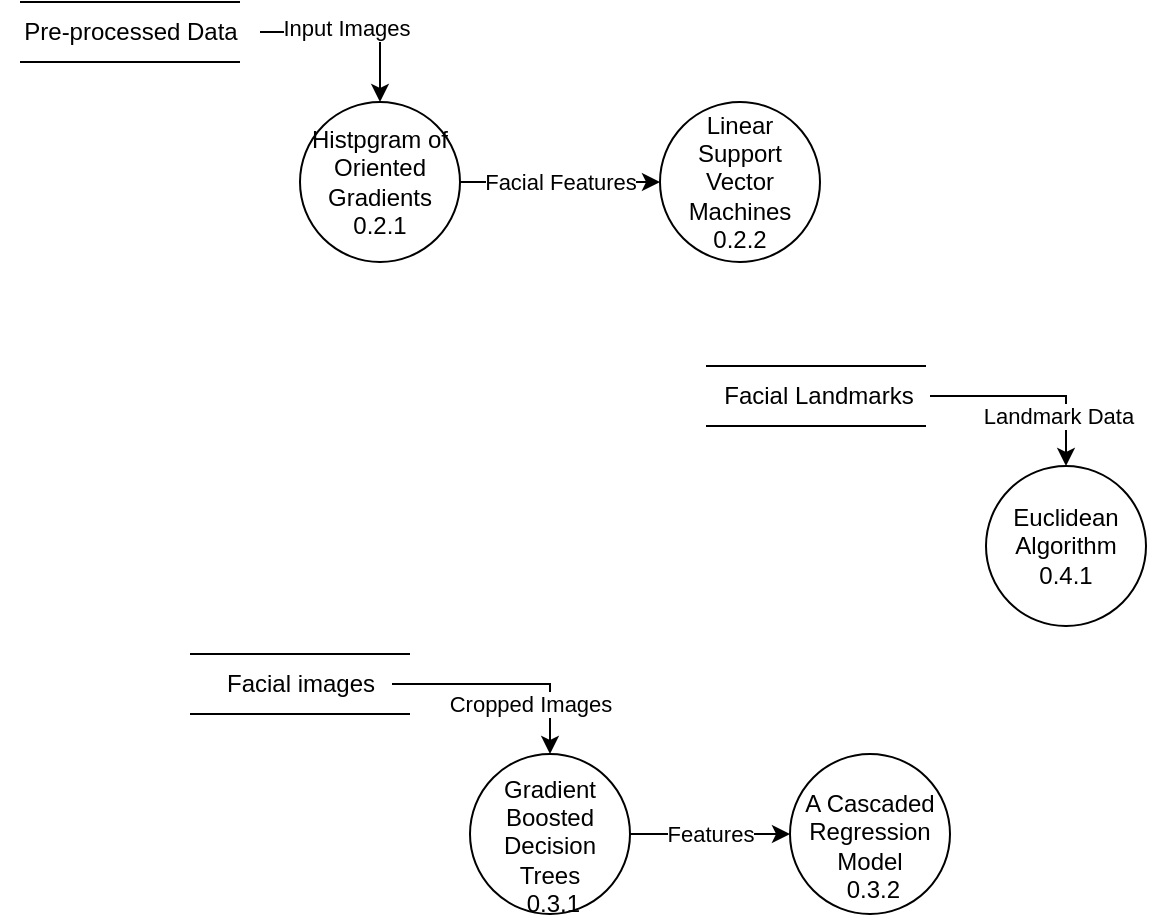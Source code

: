 <mxfile version="21.0.8" type="github">
  <diagram name="Page-1" id="Fe1sL8hSDDjLGrG8WN3V">
    <mxGraphModel dx="792" dy="597" grid="0" gridSize="10" guides="1" tooltips="1" connect="1" arrows="1" fold="1" page="1" pageScale="1" pageWidth="850" pageHeight="1100" math="0" shadow="0">
      <root>
        <mxCell id="0" />
        <mxCell id="1" parent="0" />
        <mxCell id="VW14tIE7hExinmx6P18e-1" value="Linear Support Vector Machines&lt;br&gt;0.2.2" style="ellipse;whiteSpace=wrap;html=1;aspect=fixed;" parent="1" vertex="1">
          <mxGeometry x="370" y="110" width="80" height="80" as="geometry" />
        </mxCell>
        <mxCell id="VW14tIE7hExinmx6P18e-9" value="Facial Features" style="edgeStyle=orthogonalEdgeStyle;rounded=0;orthogonalLoop=1;jettySize=auto;html=1;entryX=0;entryY=0.5;entryDx=0;entryDy=0;" parent="1" source="VW14tIE7hExinmx6P18e-2" target="VW14tIE7hExinmx6P18e-1" edge="1">
          <mxGeometry relative="1" as="geometry" />
        </mxCell>
        <mxCell id="VW14tIE7hExinmx6P18e-2" value="Histpgram of Oriented Gradients&lt;br&gt;0.2.1" style="ellipse;whiteSpace=wrap;html=1;aspect=fixed;" parent="1" vertex="1">
          <mxGeometry x="190" y="110" width="80" height="80" as="geometry" />
        </mxCell>
        <mxCell id="VW14tIE7hExinmx6P18e-4" value="" style="endArrow=none;html=1;rounded=0;" parent="1" edge="1">
          <mxGeometry width="50" height="50" relative="1" as="geometry">
            <mxPoint x="50" y="90" as="sourcePoint" />
            <mxPoint x="160" y="90" as="targetPoint" />
          </mxGeometry>
        </mxCell>
        <mxCell id="VW14tIE7hExinmx6P18e-6" value="" style="edgeStyle=orthogonalEdgeStyle;rounded=0;orthogonalLoop=1;jettySize=auto;html=1;" parent="1" source="VW14tIE7hExinmx6P18e-5" target="VW14tIE7hExinmx6P18e-2" edge="1">
          <mxGeometry relative="1" as="geometry" />
        </mxCell>
        <mxCell id="VW14tIE7hExinmx6P18e-8" value="Input Images" style="edgeLabel;html=1;align=center;verticalAlign=middle;resizable=0;points=[];" parent="VW14tIE7hExinmx6P18e-6" vertex="1" connectable="0">
          <mxGeometry x="-0.095" y="2" relative="1" as="geometry">
            <mxPoint as="offset" />
          </mxGeometry>
        </mxCell>
        <mxCell id="VW14tIE7hExinmx6P18e-5" value="Pre-processed Data" style="text;html=1;align=center;verticalAlign=middle;resizable=0;points=[];autosize=1;strokeColor=none;fillColor=none;" parent="1" vertex="1">
          <mxGeometry x="40" y="60" width="130" height="30" as="geometry" />
        </mxCell>
        <mxCell id="VW14tIE7hExinmx6P18e-7" value="" style="endArrow=none;html=1;rounded=0;" parent="1" edge="1">
          <mxGeometry width="50" height="50" relative="1" as="geometry">
            <mxPoint x="50" y="60" as="sourcePoint" />
            <mxPoint x="160" y="60" as="targetPoint" />
          </mxGeometry>
        </mxCell>
        <mxCell id="o5_b7mQKbbgYE1T6-sHt-4" value="Features" style="edgeStyle=orthogonalEdgeStyle;rounded=0;orthogonalLoop=1;jettySize=auto;html=1;" edge="1" parent="1" source="VW14tIE7hExinmx6P18e-10" target="o5_b7mQKbbgYE1T6-sHt-3">
          <mxGeometry relative="1" as="geometry" />
        </mxCell>
        <mxCell id="VW14tIE7hExinmx6P18e-10" value="&lt;p class=&quot;MsoNormal&quot;&gt;&lt;/p&gt;Gradient Boosted Decision Trees&lt;br&gt;&amp;nbsp;0.3.1" style="ellipse;whiteSpace=wrap;html=1;aspect=fixed;" parent="1" vertex="1">
          <mxGeometry x="275" y="436" width="80" height="80" as="geometry" />
        </mxCell>
        <mxCell id="VW14tIE7hExinmx6P18e-11" value="" style="endArrow=none;html=1;rounded=0;" parent="1" edge="1">
          <mxGeometry width="50" height="50" relative="1" as="geometry">
            <mxPoint x="135" y="416" as="sourcePoint" />
            <mxPoint x="245" y="416" as="targetPoint" />
          </mxGeometry>
        </mxCell>
        <mxCell id="VW14tIE7hExinmx6P18e-12" value="" style="edgeStyle=orthogonalEdgeStyle;rounded=0;orthogonalLoop=1;jettySize=auto;html=1;" parent="1" source="VW14tIE7hExinmx6P18e-14" target="VW14tIE7hExinmx6P18e-10" edge="1">
          <mxGeometry relative="1" as="geometry" />
        </mxCell>
        <mxCell id="VW14tIE7hExinmx6P18e-13" value="Cropped Images" style="edgeLabel;html=1;align=center;verticalAlign=middle;resizable=0;points=[];" parent="VW14tIE7hExinmx6P18e-12" vertex="1" connectable="0">
          <mxGeometry x="-0.095" y="2" relative="1" as="geometry">
            <mxPoint x="17" y="12" as="offset" />
          </mxGeometry>
        </mxCell>
        <mxCell id="VW14tIE7hExinmx6P18e-14" value="Facial images" style="text;html=1;align=center;verticalAlign=middle;resizable=0;points=[];autosize=1;strokeColor=none;fillColor=none;" parent="1" vertex="1">
          <mxGeometry x="144" y="388" width="92" height="26" as="geometry" />
        </mxCell>
        <mxCell id="VW14tIE7hExinmx6P18e-15" value="" style="endArrow=none;html=1;rounded=0;" parent="1" edge="1">
          <mxGeometry width="50" height="50" relative="1" as="geometry">
            <mxPoint x="135" y="386" as="sourcePoint" />
            <mxPoint x="245" y="386" as="targetPoint" />
          </mxGeometry>
        </mxCell>
        <mxCell id="VW14tIE7hExinmx6P18e-16" value="Euclidean Algorithm&lt;br&gt;0.4.1" style="ellipse;whiteSpace=wrap;html=1;aspect=fixed;" parent="1" vertex="1">
          <mxGeometry x="533" y="292" width="80" height="80" as="geometry" />
        </mxCell>
        <mxCell id="VW14tIE7hExinmx6P18e-17" value="" style="endArrow=none;html=1;rounded=0;" parent="1" edge="1">
          <mxGeometry width="50" height="50" relative="1" as="geometry">
            <mxPoint x="393" y="272" as="sourcePoint" />
            <mxPoint x="503" y="272" as="targetPoint" />
          </mxGeometry>
        </mxCell>
        <mxCell id="VW14tIE7hExinmx6P18e-18" value="" style="edgeStyle=orthogonalEdgeStyle;rounded=0;orthogonalLoop=1;jettySize=auto;html=1;" parent="1" source="VW14tIE7hExinmx6P18e-20" target="VW14tIE7hExinmx6P18e-16" edge="1">
          <mxGeometry relative="1" as="geometry" />
        </mxCell>
        <mxCell id="VW14tIE7hExinmx6P18e-19" value="Landmark Data" style="edgeLabel;html=1;align=center;verticalAlign=middle;resizable=0;points=[];" parent="VW14tIE7hExinmx6P18e-18" vertex="1" connectable="0">
          <mxGeometry x="-0.095" y="2" relative="1" as="geometry">
            <mxPoint x="17" y="12" as="offset" />
          </mxGeometry>
        </mxCell>
        <mxCell id="VW14tIE7hExinmx6P18e-20" value="Facial Landmarks" style="text;html=1;align=center;verticalAlign=middle;resizable=0;points=[];autosize=1;strokeColor=none;fillColor=none;" parent="1" vertex="1">
          <mxGeometry x="392" y="244" width="113" height="26" as="geometry" />
        </mxCell>
        <mxCell id="VW14tIE7hExinmx6P18e-21" value="" style="endArrow=none;html=1;rounded=0;" parent="1" edge="1">
          <mxGeometry width="50" height="50" relative="1" as="geometry">
            <mxPoint x="393" y="242" as="sourcePoint" />
            <mxPoint x="503" y="242" as="targetPoint" />
          </mxGeometry>
        </mxCell>
        <mxCell id="o5_b7mQKbbgYE1T6-sHt-3" value="&lt;p class=&quot;MsoNormal&quot;&gt;&lt;/p&gt;A Cascaded Regression Model&lt;br&gt;&amp;nbsp;0.3.2" style="ellipse;whiteSpace=wrap;html=1;aspect=fixed;" vertex="1" parent="1">
          <mxGeometry x="435" y="436" width="80" height="80" as="geometry" />
        </mxCell>
      </root>
    </mxGraphModel>
  </diagram>
</mxfile>
